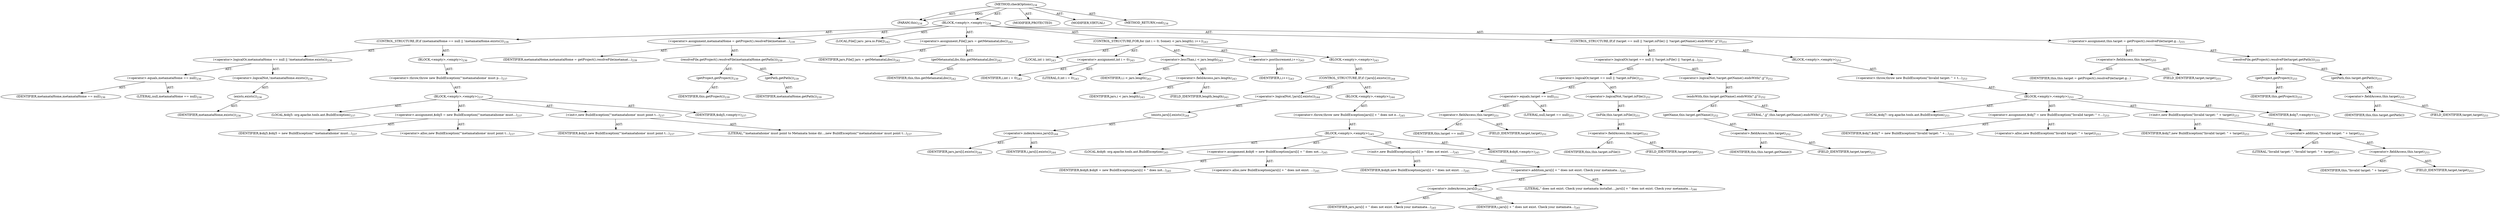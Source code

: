 digraph "checkOptions" {  
"111669149708" [label = <(METHOD,checkOptions)<SUB>234</SUB>> ]
"115964116998" [label = <(PARAM,this)<SUB>234</SUB>> ]
"25769803803" [label = <(BLOCK,&lt;empty&gt;,&lt;empty&gt;)<SUB>234</SUB>> ]
"47244640266" [label = <(CONTROL_STRUCTURE,IF,if (metamataHome == null || !metamataHome.exists()))<SUB>236</SUB>> ]
"30064771220" [label = <(&lt;operator&gt;.logicalOr,metamataHome == null || !metamataHome.exists())<SUB>236</SUB>> ]
"30064771221" [label = <(&lt;operator&gt;.equals,metamataHome == null)<SUB>236</SUB>> ]
"68719476868" [label = <(IDENTIFIER,metamataHome,metamataHome == null)<SUB>236</SUB>> ]
"90194313243" [label = <(LITERAL,null,metamataHome == null)<SUB>236</SUB>> ]
"30064771222" [label = <(&lt;operator&gt;.logicalNot,!metamataHome.exists())<SUB>236</SUB>> ]
"30064771223" [label = <(exists,exists())<SUB>236</SUB>> ]
"68719476869" [label = <(IDENTIFIER,metamataHome,exists())<SUB>236</SUB>> ]
"25769803804" [label = <(BLOCK,&lt;empty&gt;,&lt;empty&gt;)<SUB>236</SUB>> ]
"30064771224" [label = <(&lt;operator&gt;.throw,throw new BuildException(&quot;'metamatahome' must p...)<SUB>237</SUB>> ]
"25769803805" [label = <(BLOCK,&lt;empty&gt;,&lt;empty&gt;)<SUB>237</SUB>> ]
"94489280534" [label = <(LOCAL,$obj5: org.apache.tools.ant.BuildException)<SUB>237</SUB>> ]
"30064771225" [label = <(&lt;operator&gt;.assignment,$obj5 = new BuildException(&quot;'metamatahome' must...)<SUB>237</SUB>> ]
"68719476870" [label = <(IDENTIFIER,$obj5,$obj5 = new BuildException(&quot;'metamatahome' must...)<SUB>237</SUB>> ]
"30064771226" [label = <(&lt;operator&gt;.alloc,new BuildException(&quot;'metamatahome' must point t...)<SUB>237</SUB>> ]
"30064771227" [label = <(&lt;init&gt;,new BuildException(&quot;'metamatahome' must point t...)<SUB>237</SUB>> ]
"68719476871" [label = <(IDENTIFIER,$obj5,new BuildException(&quot;'metamatahome' must point t...)<SUB>237</SUB>> ]
"90194313244" [label = <(LITERAL,&quot;'metamatahome' must point to Metamata home dir...,new BuildException(&quot;'metamatahome' must point t...)<SUB>237</SUB>> ]
"68719476872" [label = <(IDENTIFIER,$obj5,&lt;empty&gt;)<SUB>237</SUB>> ]
"30064771228" [label = <(&lt;operator&gt;.assignment,metamataHome = getProject().resolveFile(metamat...)<SUB>239</SUB>> ]
"68719476873" [label = <(IDENTIFIER,metamataHome,metamataHome = getProject().resolveFile(metamat...)<SUB>239</SUB>> ]
"30064771229" [label = <(resolveFile,getProject().resolveFile(metamataHome.getPath()))<SUB>239</SUB>> ]
"30064771230" [label = <(getProject,getProject())<SUB>239</SUB>> ]
"68719476751" [label = <(IDENTIFIER,this,getProject())<SUB>239</SUB>> ]
"30064771231" [label = <(getPath,getPath())<SUB>239</SUB>> ]
"68719476874" [label = <(IDENTIFIER,metamataHome,getPath())<SUB>239</SUB>> ]
"94489280535" [label = <(LOCAL,File[] jars: java.io.File[])<SUB>242</SUB>> ]
"30064771232" [label = <(&lt;operator&gt;.assignment,File[] jars = getMetamataLibs())<SUB>242</SUB>> ]
"68719476875" [label = <(IDENTIFIER,jars,File[] jars = getMetamataLibs())<SUB>242</SUB>> ]
"30064771233" [label = <(getMetamataLibs,this.getMetamataLibs())<SUB>242</SUB>> ]
"68719476752" [label = <(IDENTIFIER,this,this.getMetamataLibs())<SUB>242</SUB>> ]
"47244640267" [label = <(CONTROL_STRUCTURE,FOR,for (int i = 0; Some(i &lt; jars.length); i++))<SUB>243</SUB>> ]
"94489280536" [label = <(LOCAL,int i: int)<SUB>243</SUB>> ]
"30064771234" [label = <(&lt;operator&gt;.assignment,int i = 0)<SUB>243</SUB>> ]
"68719476876" [label = <(IDENTIFIER,i,int i = 0)<SUB>243</SUB>> ]
"90194313245" [label = <(LITERAL,0,int i = 0)<SUB>243</SUB>> ]
"30064771235" [label = <(&lt;operator&gt;.lessThan,i &lt; jars.length)<SUB>243</SUB>> ]
"68719476877" [label = <(IDENTIFIER,i,i &lt; jars.length)<SUB>243</SUB>> ]
"30064771236" [label = <(&lt;operator&gt;.fieldAccess,jars.length)<SUB>243</SUB>> ]
"68719476878" [label = <(IDENTIFIER,jars,i &lt; jars.length)<SUB>243</SUB>> ]
"55834574868" [label = <(FIELD_IDENTIFIER,length,length)<SUB>243</SUB>> ]
"30064771237" [label = <(&lt;operator&gt;.postIncrement,i++)<SUB>243</SUB>> ]
"68719476879" [label = <(IDENTIFIER,i,i++)<SUB>243</SUB>> ]
"25769803806" [label = <(BLOCK,&lt;empty&gt;,&lt;empty&gt;)<SUB>243</SUB>> ]
"47244640268" [label = <(CONTROL_STRUCTURE,IF,if (!jars[i].exists()))<SUB>244</SUB>> ]
"30064771238" [label = <(&lt;operator&gt;.logicalNot,!jars[i].exists())<SUB>244</SUB>> ]
"30064771239" [label = <(exists,jars[i].exists())<SUB>244</SUB>> ]
"30064771240" [label = <(&lt;operator&gt;.indexAccess,jars[i])<SUB>244</SUB>> ]
"68719476880" [label = <(IDENTIFIER,jars,jars[i].exists())<SUB>244</SUB>> ]
"68719476881" [label = <(IDENTIFIER,i,jars[i].exists())<SUB>244</SUB>> ]
"25769803807" [label = <(BLOCK,&lt;empty&gt;,&lt;empty&gt;)<SUB>244</SUB>> ]
"30064771241" [label = <(&lt;operator&gt;.throw,throw new BuildException(jars[i] + &quot; does not e...)<SUB>245</SUB>> ]
"25769803808" [label = <(BLOCK,&lt;empty&gt;,&lt;empty&gt;)<SUB>245</SUB>> ]
"94489280537" [label = <(LOCAL,$obj6: org.apache.tools.ant.BuildException)<SUB>245</SUB>> ]
"30064771242" [label = <(&lt;operator&gt;.assignment,$obj6 = new BuildException(jars[i] + &quot; does not...)<SUB>245</SUB>> ]
"68719476882" [label = <(IDENTIFIER,$obj6,$obj6 = new BuildException(jars[i] + &quot; does not...)<SUB>245</SUB>> ]
"30064771243" [label = <(&lt;operator&gt;.alloc,new BuildException(jars[i] + &quot; does not exist. ...)<SUB>245</SUB>> ]
"30064771244" [label = <(&lt;init&gt;,new BuildException(jars[i] + &quot; does not exist. ...)<SUB>245</SUB>> ]
"68719476883" [label = <(IDENTIFIER,$obj6,new BuildException(jars[i] + &quot; does not exist. ...)<SUB>245</SUB>> ]
"30064771245" [label = <(&lt;operator&gt;.addition,jars[i] + &quot; does not exist. Check your metamata...)<SUB>245</SUB>> ]
"30064771246" [label = <(&lt;operator&gt;.indexAccess,jars[i])<SUB>245</SUB>> ]
"68719476884" [label = <(IDENTIFIER,jars,jars[i] + &quot; does not exist. Check your metamata...)<SUB>245</SUB>> ]
"68719476885" [label = <(IDENTIFIER,i,jars[i] + &quot; does not exist. Check your metamata...)<SUB>245</SUB>> ]
"90194313246" [label = <(LITERAL,&quot; does not exist. Check your metamata installat...,jars[i] + &quot; does not exist. Check your metamata...)<SUB>246</SUB>> ]
"68719476886" [label = <(IDENTIFIER,$obj6,&lt;empty&gt;)<SUB>245</SUB>> ]
"47244640269" [label = <(CONTROL_STRUCTURE,IF,if (target == null || !target.isFile() || !target.getName().endsWith(&quot;.jj&quot;)))<SUB>251</SUB>> ]
"30064771247" [label = <(&lt;operator&gt;.logicalOr,target == null || !target.isFile() || !target.g...)<SUB>251</SUB>> ]
"30064771248" [label = <(&lt;operator&gt;.logicalOr,target == null || !target.isFile())<SUB>251</SUB>> ]
"30064771249" [label = <(&lt;operator&gt;.equals,target == null)<SUB>251</SUB>> ]
"30064771250" [label = <(&lt;operator&gt;.fieldAccess,this.target)<SUB>251</SUB>> ]
"68719476887" [label = <(IDENTIFIER,this,target == null)> ]
"55834574869" [label = <(FIELD_IDENTIFIER,target,target)<SUB>251</SUB>> ]
"90194313247" [label = <(LITERAL,null,target == null)<SUB>251</SUB>> ]
"30064771251" [label = <(&lt;operator&gt;.logicalNot,!target.isFile())<SUB>251</SUB>> ]
"30064771252" [label = <(isFile,this.target.isFile())<SUB>251</SUB>> ]
"30064771253" [label = <(&lt;operator&gt;.fieldAccess,this.target)<SUB>251</SUB>> ]
"68719476888" [label = <(IDENTIFIER,this,this.target.isFile())> ]
"55834574870" [label = <(FIELD_IDENTIFIER,target,target)<SUB>251</SUB>> ]
"30064771254" [label = <(&lt;operator&gt;.logicalNot,!target.getName().endsWith(&quot;.jj&quot;))<SUB>252</SUB>> ]
"30064771255" [label = <(endsWith,this.target.getName().endsWith(&quot;.jj&quot;))<SUB>252</SUB>> ]
"30064771256" [label = <(getName,this.target.getName())<SUB>252</SUB>> ]
"30064771257" [label = <(&lt;operator&gt;.fieldAccess,this.target)<SUB>252</SUB>> ]
"68719476889" [label = <(IDENTIFIER,this,this.target.getName())> ]
"55834574871" [label = <(FIELD_IDENTIFIER,target,target)<SUB>252</SUB>> ]
"90194313248" [label = <(LITERAL,&quot;.jj&quot;,this.target.getName().endsWith(&quot;.jj&quot;))<SUB>252</SUB>> ]
"25769803809" [label = <(BLOCK,&lt;empty&gt;,&lt;empty&gt;)<SUB>252</SUB>> ]
"30064771258" [label = <(&lt;operator&gt;.throw,throw new BuildException(&quot;Invalid target: &quot; + t...)<SUB>253</SUB>> ]
"25769803810" [label = <(BLOCK,&lt;empty&gt;,&lt;empty&gt;)<SUB>253</SUB>> ]
"94489280538" [label = <(LOCAL,$obj7: org.apache.tools.ant.BuildException)<SUB>253</SUB>> ]
"30064771259" [label = <(&lt;operator&gt;.assignment,$obj7 = new BuildException(&quot;Invalid target: &quot; +...)<SUB>253</SUB>> ]
"68719476890" [label = <(IDENTIFIER,$obj7,$obj7 = new BuildException(&quot;Invalid target: &quot; +...)<SUB>253</SUB>> ]
"30064771260" [label = <(&lt;operator&gt;.alloc,new BuildException(&quot;Invalid target: &quot; + target))<SUB>253</SUB>> ]
"30064771261" [label = <(&lt;init&gt;,new BuildException(&quot;Invalid target: &quot; + target))<SUB>253</SUB>> ]
"68719476891" [label = <(IDENTIFIER,$obj7,new BuildException(&quot;Invalid target: &quot; + target))<SUB>253</SUB>> ]
"30064771262" [label = <(&lt;operator&gt;.addition,&quot;Invalid target: &quot; + target)<SUB>253</SUB>> ]
"90194313249" [label = <(LITERAL,&quot;Invalid target: &quot;,&quot;Invalid target: &quot; + target)<SUB>253</SUB>> ]
"30064771263" [label = <(&lt;operator&gt;.fieldAccess,this.target)<SUB>253</SUB>> ]
"68719476892" [label = <(IDENTIFIER,this,&quot;Invalid target: &quot; + target)> ]
"55834574872" [label = <(FIELD_IDENTIFIER,target,target)<SUB>253</SUB>> ]
"68719476893" [label = <(IDENTIFIER,$obj7,&lt;empty&gt;)<SUB>253</SUB>> ]
"30064771264" [label = <(&lt;operator&gt;.assignment,this.target = getProject().resolveFile(target.g...)<SUB>255</SUB>> ]
"30064771265" [label = <(&lt;operator&gt;.fieldAccess,this.target)<SUB>255</SUB>> ]
"68719476894" [label = <(IDENTIFIER,this,this.target = getProject().resolveFile(target.g...)> ]
"55834574873" [label = <(FIELD_IDENTIFIER,target,target)<SUB>255</SUB>> ]
"30064771266" [label = <(resolveFile,getProject().resolveFile(target.getPath()))<SUB>255</SUB>> ]
"30064771267" [label = <(getProject,getProject())<SUB>255</SUB>> ]
"68719476753" [label = <(IDENTIFIER,this,getProject())<SUB>255</SUB>> ]
"30064771268" [label = <(getPath,this.target.getPath())<SUB>255</SUB>> ]
"30064771269" [label = <(&lt;operator&gt;.fieldAccess,this.target)<SUB>255</SUB>> ]
"68719476895" [label = <(IDENTIFIER,this,this.target.getPath())> ]
"55834574874" [label = <(FIELD_IDENTIFIER,target,target)<SUB>255</SUB>> ]
"133143986205" [label = <(MODIFIER,PROTECTED)> ]
"133143986206" [label = <(MODIFIER,VIRTUAL)> ]
"128849018892" [label = <(METHOD_RETURN,void)<SUB>234</SUB>> ]
  "111669149708" -> "115964116998"  [ label = "AST: "] 
  "111669149708" -> "25769803803"  [ label = "AST: "] 
  "111669149708" -> "133143986205"  [ label = "AST: "] 
  "111669149708" -> "133143986206"  [ label = "AST: "] 
  "111669149708" -> "128849018892"  [ label = "AST: "] 
  "25769803803" -> "47244640266"  [ label = "AST: "] 
  "25769803803" -> "30064771228"  [ label = "AST: "] 
  "25769803803" -> "94489280535"  [ label = "AST: "] 
  "25769803803" -> "30064771232"  [ label = "AST: "] 
  "25769803803" -> "47244640267"  [ label = "AST: "] 
  "25769803803" -> "47244640269"  [ label = "AST: "] 
  "25769803803" -> "30064771264"  [ label = "AST: "] 
  "47244640266" -> "30064771220"  [ label = "AST: "] 
  "47244640266" -> "25769803804"  [ label = "AST: "] 
  "30064771220" -> "30064771221"  [ label = "AST: "] 
  "30064771220" -> "30064771222"  [ label = "AST: "] 
  "30064771221" -> "68719476868"  [ label = "AST: "] 
  "30064771221" -> "90194313243"  [ label = "AST: "] 
  "30064771222" -> "30064771223"  [ label = "AST: "] 
  "30064771223" -> "68719476869"  [ label = "AST: "] 
  "25769803804" -> "30064771224"  [ label = "AST: "] 
  "30064771224" -> "25769803805"  [ label = "AST: "] 
  "25769803805" -> "94489280534"  [ label = "AST: "] 
  "25769803805" -> "30064771225"  [ label = "AST: "] 
  "25769803805" -> "30064771227"  [ label = "AST: "] 
  "25769803805" -> "68719476872"  [ label = "AST: "] 
  "30064771225" -> "68719476870"  [ label = "AST: "] 
  "30064771225" -> "30064771226"  [ label = "AST: "] 
  "30064771227" -> "68719476871"  [ label = "AST: "] 
  "30064771227" -> "90194313244"  [ label = "AST: "] 
  "30064771228" -> "68719476873"  [ label = "AST: "] 
  "30064771228" -> "30064771229"  [ label = "AST: "] 
  "30064771229" -> "30064771230"  [ label = "AST: "] 
  "30064771229" -> "30064771231"  [ label = "AST: "] 
  "30064771230" -> "68719476751"  [ label = "AST: "] 
  "30064771231" -> "68719476874"  [ label = "AST: "] 
  "30064771232" -> "68719476875"  [ label = "AST: "] 
  "30064771232" -> "30064771233"  [ label = "AST: "] 
  "30064771233" -> "68719476752"  [ label = "AST: "] 
  "47244640267" -> "94489280536"  [ label = "AST: "] 
  "47244640267" -> "30064771234"  [ label = "AST: "] 
  "47244640267" -> "30064771235"  [ label = "AST: "] 
  "47244640267" -> "30064771237"  [ label = "AST: "] 
  "47244640267" -> "25769803806"  [ label = "AST: "] 
  "30064771234" -> "68719476876"  [ label = "AST: "] 
  "30064771234" -> "90194313245"  [ label = "AST: "] 
  "30064771235" -> "68719476877"  [ label = "AST: "] 
  "30064771235" -> "30064771236"  [ label = "AST: "] 
  "30064771236" -> "68719476878"  [ label = "AST: "] 
  "30064771236" -> "55834574868"  [ label = "AST: "] 
  "30064771237" -> "68719476879"  [ label = "AST: "] 
  "25769803806" -> "47244640268"  [ label = "AST: "] 
  "47244640268" -> "30064771238"  [ label = "AST: "] 
  "47244640268" -> "25769803807"  [ label = "AST: "] 
  "30064771238" -> "30064771239"  [ label = "AST: "] 
  "30064771239" -> "30064771240"  [ label = "AST: "] 
  "30064771240" -> "68719476880"  [ label = "AST: "] 
  "30064771240" -> "68719476881"  [ label = "AST: "] 
  "25769803807" -> "30064771241"  [ label = "AST: "] 
  "30064771241" -> "25769803808"  [ label = "AST: "] 
  "25769803808" -> "94489280537"  [ label = "AST: "] 
  "25769803808" -> "30064771242"  [ label = "AST: "] 
  "25769803808" -> "30064771244"  [ label = "AST: "] 
  "25769803808" -> "68719476886"  [ label = "AST: "] 
  "30064771242" -> "68719476882"  [ label = "AST: "] 
  "30064771242" -> "30064771243"  [ label = "AST: "] 
  "30064771244" -> "68719476883"  [ label = "AST: "] 
  "30064771244" -> "30064771245"  [ label = "AST: "] 
  "30064771245" -> "30064771246"  [ label = "AST: "] 
  "30064771245" -> "90194313246"  [ label = "AST: "] 
  "30064771246" -> "68719476884"  [ label = "AST: "] 
  "30064771246" -> "68719476885"  [ label = "AST: "] 
  "47244640269" -> "30064771247"  [ label = "AST: "] 
  "47244640269" -> "25769803809"  [ label = "AST: "] 
  "30064771247" -> "30064771248"  [ label = "AST: "] 
  "30064771247" -> "30064771254"  [ label = "AST: "] 
  "30064771248" -> "30064771249"  [ label = "AST: "] 
  "30064771248" -> "30064771251"  [ label = "AST: "] 
  "30064771249" -> "30064771250"  [ label = "AST: "] 
  "30064771249" -> "90194313247"  [ label = "AST: "] 
  "30064771250" -> "68719476887"  [ label = "AST: "] 
  "30064771250" -> "55834574869"  [ label = "AST: "] 
  "30064771251" -> "30064771252"  [ label = "AST: "] 
  "30064771252" -> "30064771253"  [ label = "AST: "] 
  "30064771253" -> "68719476888"  [ label = "AST: "] 
  "30064771253" -> "55834574870"  [ label = "AST: "] 
  "30064771254" -> "30064771255"  [ label = "AST: "] 
  "30064771255" -> "30064771256"  [ label = "AST: "] 
  "30064771255" -> "90194313248"  [ label = "AST: "] 
  "30064771256" -> "30064771257"  [ label = "AST: "] 
  "30064771257" -> "68719476889"  [ label = "AST: "] 
  "30064771257" -> "55834574871"  [ label = "AST: "] 
  "25769803809" -> "30064771258"  [ label = "AST: "] 
  "30064771258" -> "25769803810"  [ label = "AST: "] 
  "25769803810" -> "94489280538"  [ label = "AST: "] 
  "25769803810" -> "30064771259"  [ label = "AST: "] 
  "25769803810" -> "30064771261"  [ label = "AST: "] 
  "25769803810" -> "68719476893"  [ label = "AST: "] 
  "30064771259" -> "68719476890"  [ label = "AST: "] 
  "30064771259" -> "30064771260"  [ label = "AST: "] 
  "30064771261" -> "68719476891"  [ label = "AST: "] 
  "30064771261" -> "30064771262"  [ label = "AST: "] 
  "30064771262" -> "90194313249"  [ label = "AST: "] 
  "30064771262" -> "30064771263"  [ label = "AST: "] 
  "30064771263" -> "68719476892"  [ label = "AST: "] 
  "30064771263" -> "55834574872"  [ label = "AST: "] 
  "30064771264" -> "30064771265"  [ label = "AST: "] 
  "30064771264" -> "30064771266"  [ label = "AST: "] 
  "30064771265" -> "68719476894"  [ label = "AST: "] 
  "30064771265" -> "55834574873"  [ label = "AST: "] 
  "30064771266" -> "30064771267"  [ label = "AST: "] 
  "30064771266" -> "30064771268"  [ label = "AST: "] 
  "30064771267" -> "68719476753"  [ label = "AST: "] 
  "30064771268" -> "30064771269"  [ label = "AST: "] 
  "30064771269" -> "68719476895"  [ label = "AST: "] 
  "30064771269" -> "55834574874"  [ label = "AST: "] 
  "111669149708" -> "115964116998"  [ label = "DDG: "] 
}
